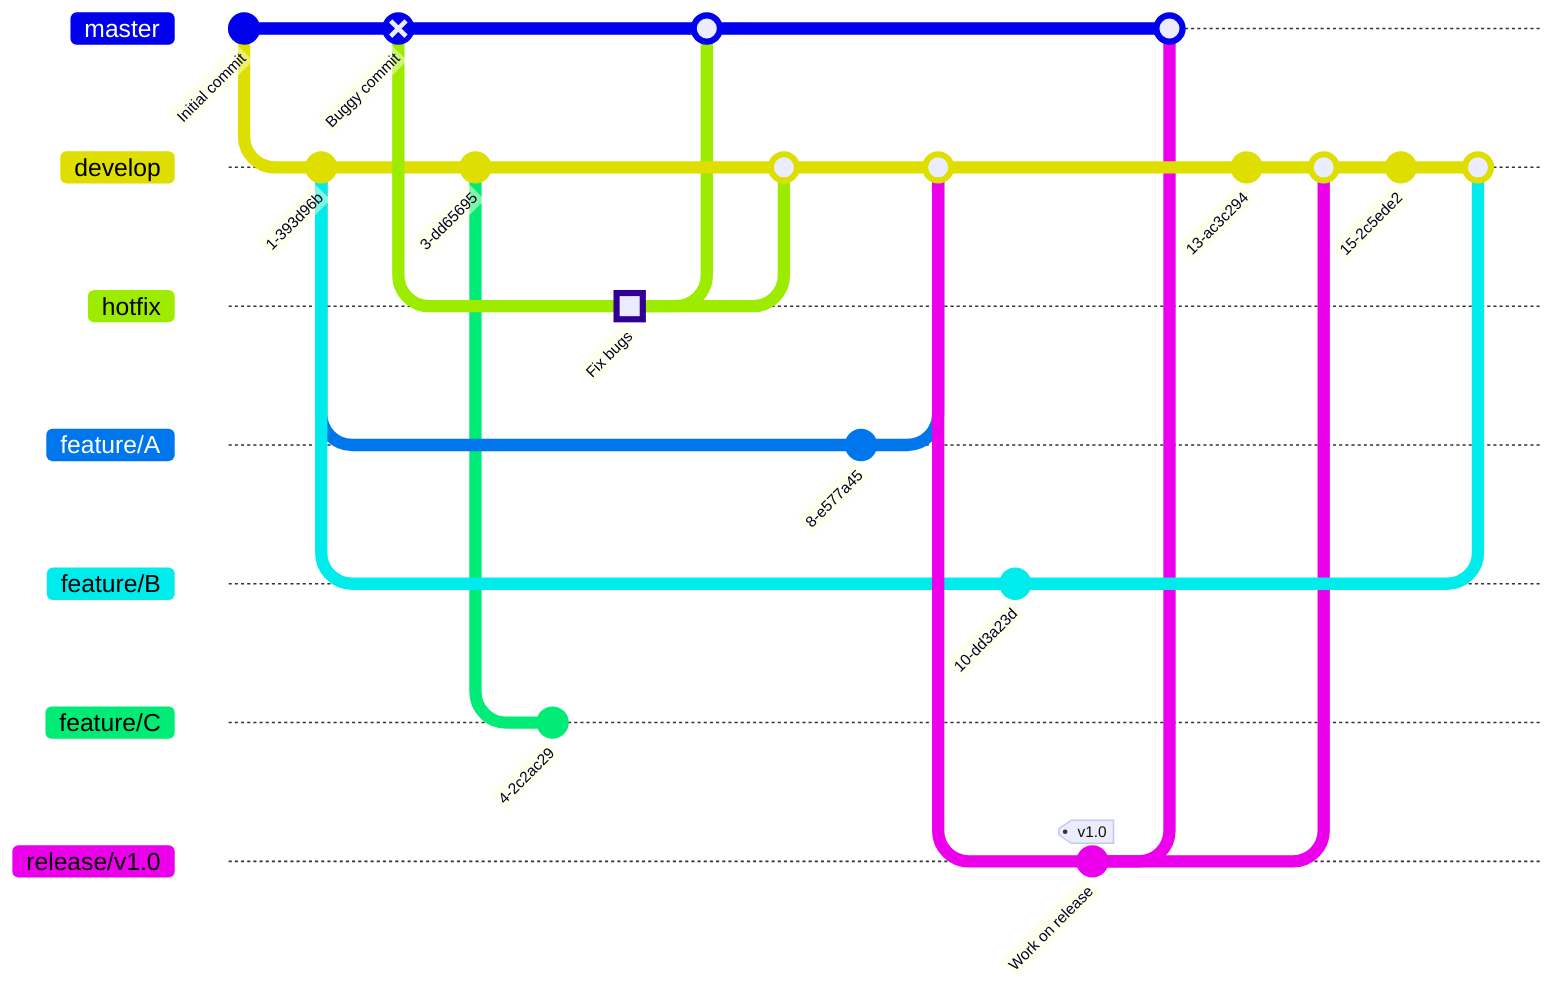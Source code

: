 %%{init: {'gitGraph': {'mainBranchName': 'master'}} }%%
gitGraph
%% initialize repository
    commit id: "Initial commit"

%% define development branch
    branch develop
    commit

%% define hotfix branch
    checkout master
    commit id: "Buggy commit" type: REVERSE
    branch hotfix

%% define feature branches
    checkout develop
    branch feature/A
    branch feature/B
    checkout develop
    commit
    branch feature/C
    commit

%% working with hotfix branch
    checkout hotfix
    commit id: "Fix bugs" type:HIGHLIGHT

%% merge hotfix commits into main and develop
    checkout master
    merge hotfix
    checkout develop
    merge hotfix

%% working with feature-b branch
    checkout feature/A
    commit
    checkout develop
    merge feature/A
%% work with feature-a branch
    checkout feature/B
    commit
    checkout develop

%% define release branch
    checkout develop
    branch release/v1.0
    commit id: "Work on release" tag: "v1.0"
    checkout master
    merge release/v1.0
    checkout develop
    commit
    merge release/v1.0

%% merging previous feature branch
    commit
    merge feature/B